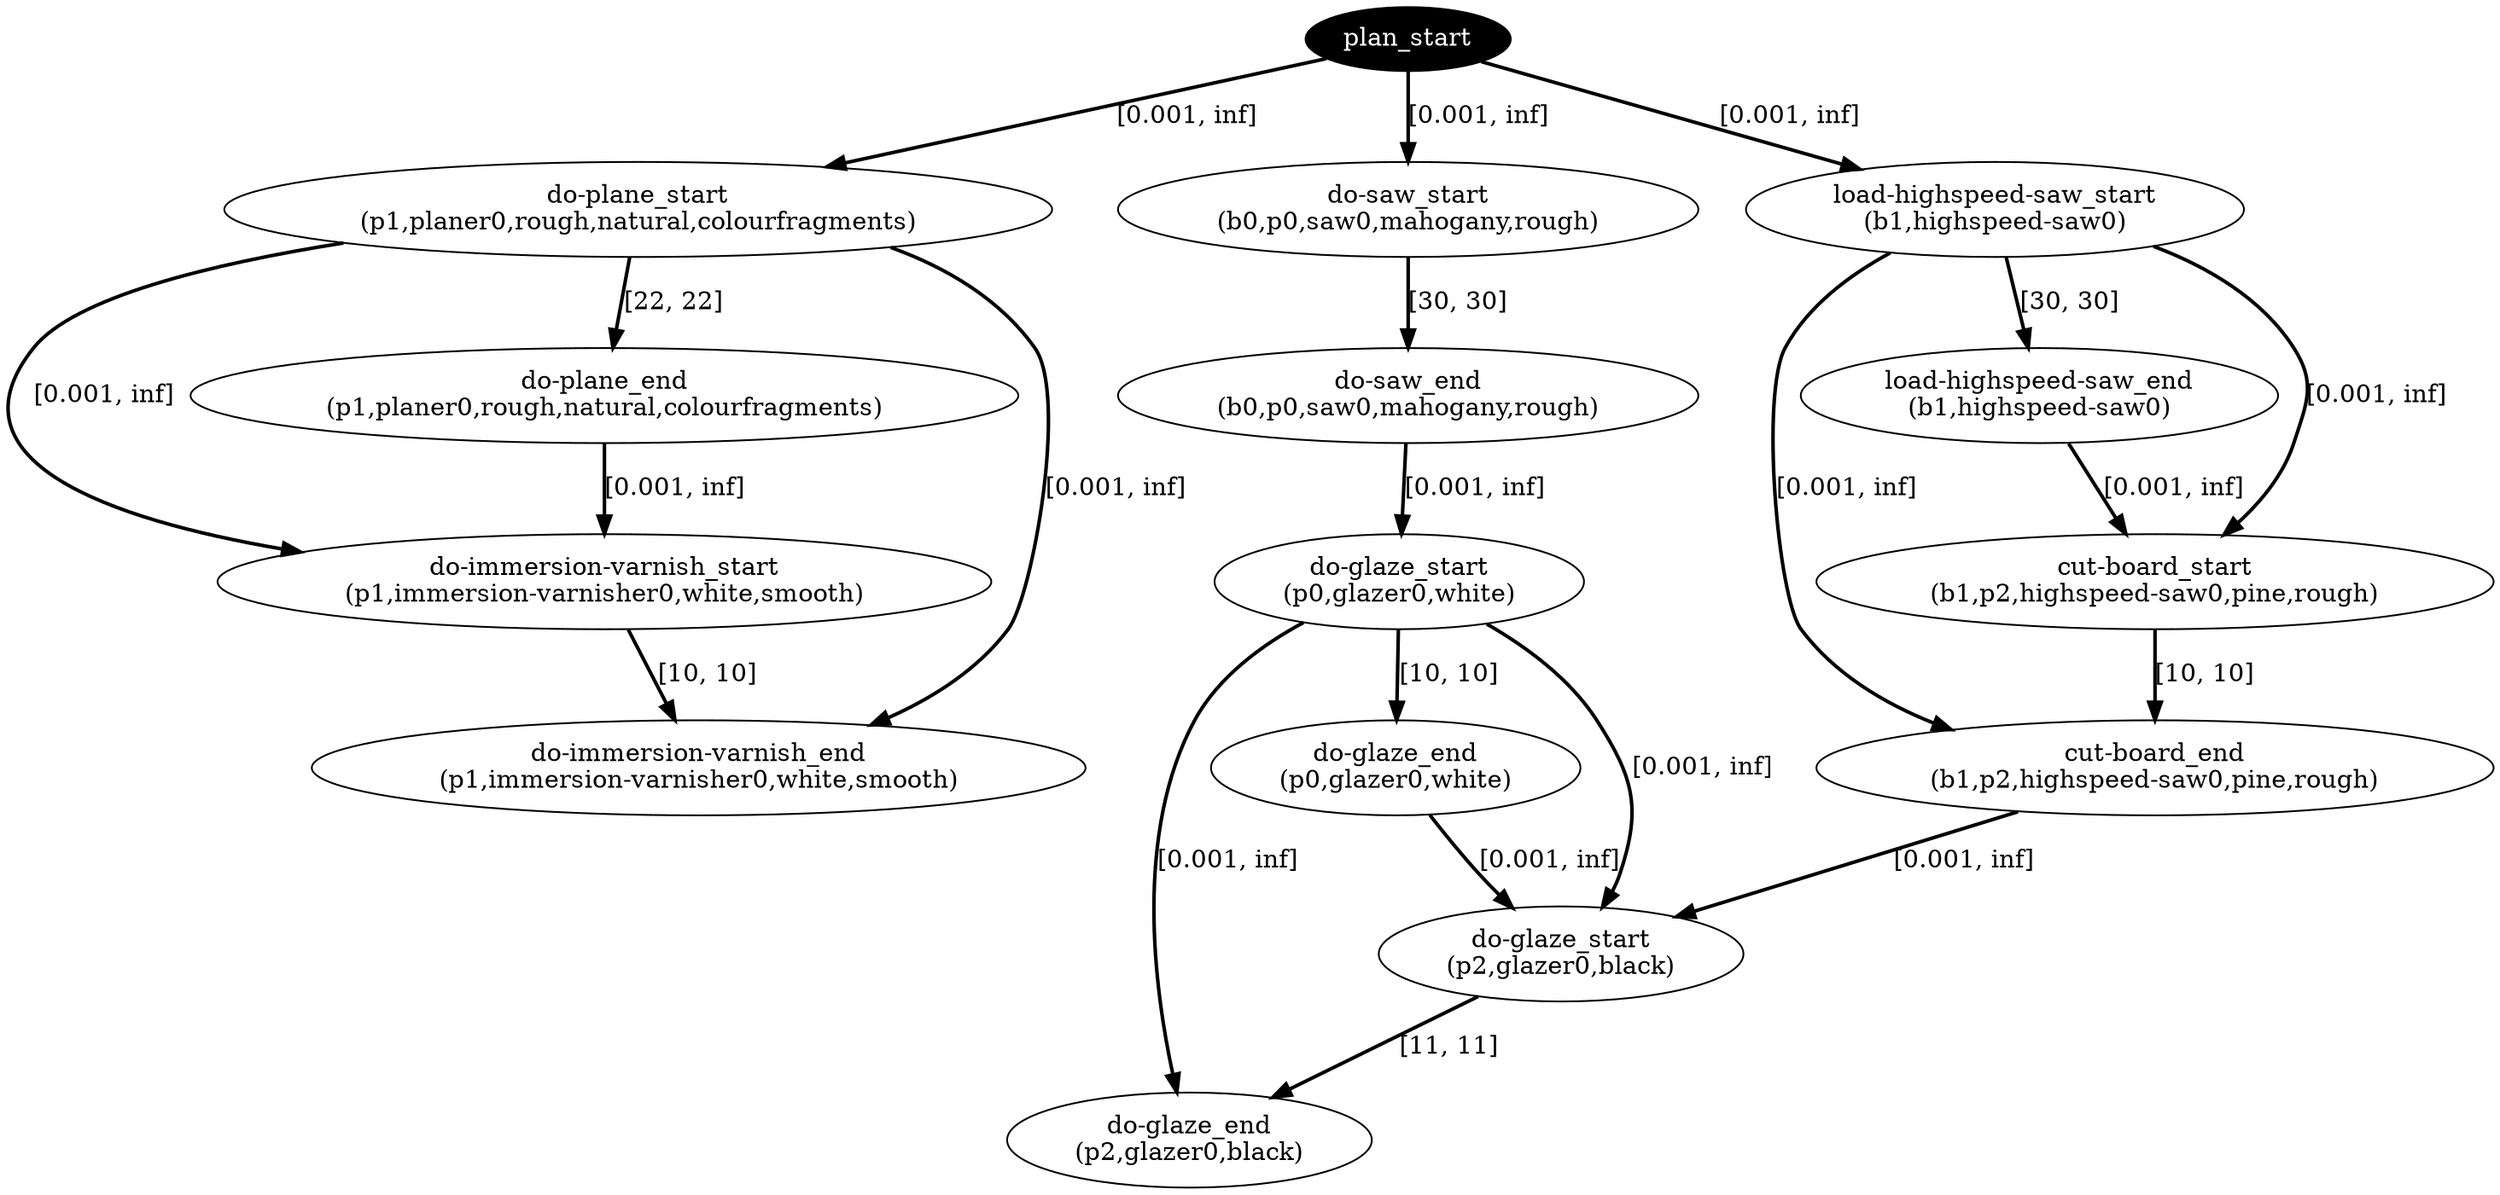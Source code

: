 digraph plan {
0[ label="plan_start",style=filled,fillcolor=black,fontcolor=white];
1[ label="do-plane_start
(p1,planer0,rough,natural,colourfragments)"];
2[ label="do-plane_end
(p1,planer0,rough,natural,colourfragments)"];
3[ label="do-saw_start
(b0,p0,saw0,mahogany,rough)"];
4[ label="do-saw_end
(b0,p0,saw0,mahogany,rough)"];
5[ label="load-highspeed-saw_start
(b1,highspeed-saw0)"];
6[ label="load-highspeed-saw_end
(b1,highspeed-saw0)"];
7[ label="do-immersion-varnish_start
(p1,immersion-varnisher0,white,smooth)"];
8[ label="do-immersion-varnish_end
(p1,immersion-varnisher0,white,smooth)"];
9[ label="cut-board_start
(b1,p2,highspeed-saw0,pine,rough)"];
10[ label="cut-board_end
(b1,p2,highspeed-saw0,pine,rough)"];
11[ label="do-glaze_start
(p0,glazer0,white)"];
12[ label="do-glaze_end
(p0,glazer0,white)"];
13[ label="do-glaze_start
(p2,glazer0,black)"];
14[ label="do-glaze_end
(p2,glazer0,black)"];
"0" -> "1" [ label="[0.001, inf]" , penwidth=2, color="black"]
"0" -> "3" [ label="[0.001, inf]" , penwidth=2, color="black"]
"0" -> "5" [ label="[0.001, inf]" , penwidth=2, color="black"]
"1" -> "2" [ label="[22, 22]" , penwidth=2, color="black"]
"2" -> "7" [ label="[0.001, inf]" , penwidth=2, color="black"]
"1" -> "7" [ label="[0.001, inf]" , penwidth=2, color="black"]
"3" -> "4" [ label="[30, 30]" , penwidth=2, color="black"]
"5" -> "6" [ label="[30, 30]" , penwidth=2, color="black"]
"6" -> "9" [ label="[0.001, inf]" , penwidth=2, color="black"]
"5" -> "9" [ label="[0.001, inf]" , penwidth=2, color="black"]
"4" -> "11" [ label="[0.001, inf]" , penwidth=2, color="black"]
"7" -> "8" [ label="[10, 10]" , penwidth=2, color="black"]
"1" -> "8" [ label="[0.001, inf]" , penwidth=2, color="black"]
"9" -> "10" [ label="[10, 10]" , penwidth=2, color="black"]
"5" -> "10" [ label="[0.001, inf]" , penwidth=2, color="black"]
"11" -> "12" [ label="[10, 10]" , penwidth=2, color="black"]
"12" -> "13" [ label="[0.001, inf]" , penwidth=2, color="black"]
"10" -> "13" [ label="[0.001, inf]" , penwidth=2, color="black"]
"11" -> "13" [ label="[0.001, inf]" , penwidth=2, color="black"]
"13" -> "14" [ label="[11, 11]" , penwidth=2, color="black"]
"11" -> "14" [ label="[0.001, inf]" , penwidth=2, color="black"]
}
